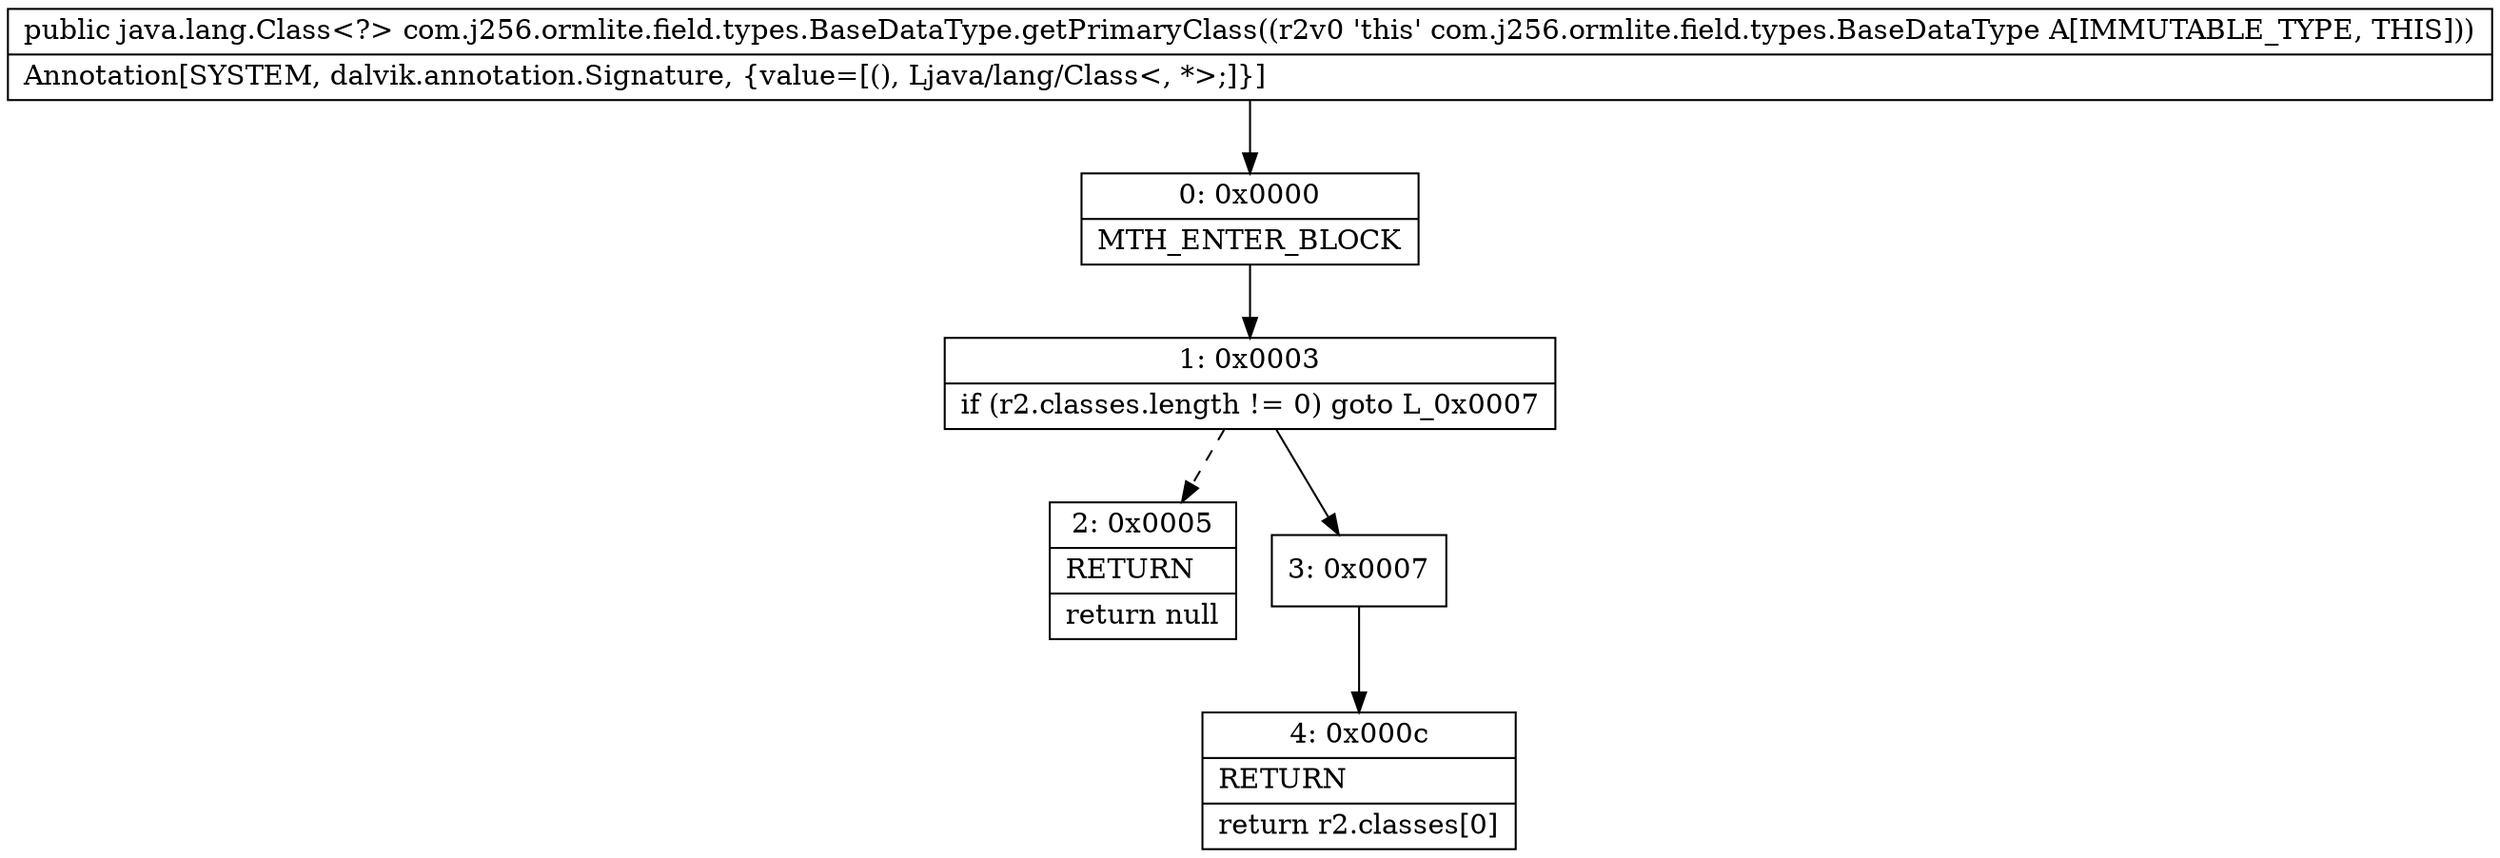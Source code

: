 digraph "CFG forcom.j256.ormlite.field.types.BaseDataType.getPrimaryClass()Ljava\/lang\/Class;" {
Node_0 [shape=record,label="{0\:\ 0x0000|MTH_ENTER_BLOCK\l}"];
Node_1 [shape=record,label="{1\:\ 0x0003|if (r2.classes.length != 0) goto L_0x0007\l}"];
Node_2 [shape=record,label="{2\:\ 0x0005|RETURN\l|return null\l}"];
Node_3 [shape=record,label="{3\:\ 0x0007}"];
Node_4 [shape=record,label="{4\:\ 0x000c|RETURN\l|return r2.classes[0]\l}"];
MethodNode[shape=record,label="{public java.lang.Class\<?\> com.j256.ormlite.field.types.BaseDataType.getPrimaryClass((r2v0 'this' com.j256.ormlite.field.types.BaseDataType A[IMMUTABLE_TYPE, THIS]))  | Annotation[SYSTEM, dalvik.annotation.Signature, \{value=[(), Ljava\/lang\/Class\<, *\>;]\}]\l}"];
MethodNode -> Node_0;
Node_0 -> Node_1;
Node_1 -> Node_2[style=dashed];
Node_1 -> Node_3;
Node_3 -> Node_4;
}

